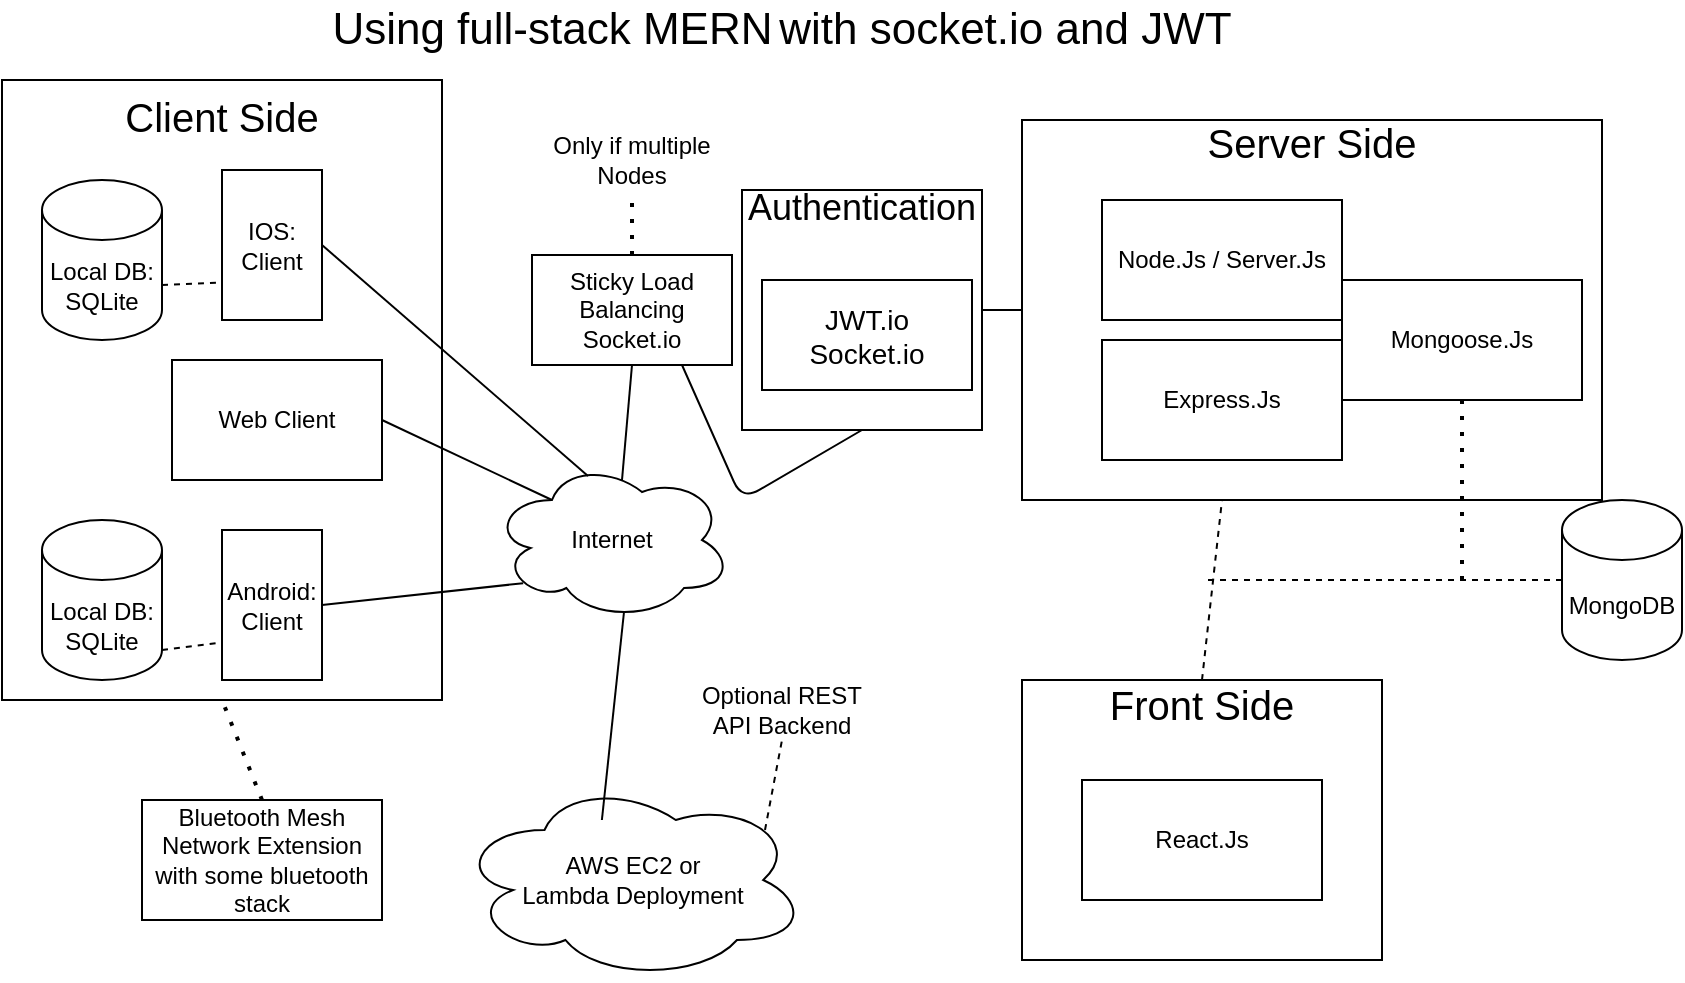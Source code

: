 <mxfile version="13.7.3" type="device"><diagram id="zc2Q0BeR0jbwIbaFBLZk" name="Page-1"><mxGraphModel dx="782" dy="404" grid="1" gridSize="10" guides="1" tooltips="1" connect="1" arrows="1" fold="1" page="1" pageScale="1" pageWidth="850" pageHeight="1100" math="0" shadow="0"><root><mxCell id="0"/><mxCell id="1" parent="0"/><mxCell id="VwwPtMCoApsPfu8QY7Ip-15" value="&lt;div&gt;&lt;font style=&quot;font-size: 20px&quot;&gt;Front Side&lt;/font&gt;&lt;/div&gt;&lt;div&gt;&lt;br&gt;&lt;/div&gt;&lt;div&gt;&lt;br&gt;&lt;/div&gt;&lt;div&gt;&lt;br&gt;&lt;/div&gt;&lt;div&gt;&lt;br&gt;&lt;/div&gt;&lt;div&gt;&lt;br&gt;&lt;/div&gt;&lt;div&gt;&lt;br&gt;&lt;/div&gt;&lt;div&gt;&lt;br&gt;&lt;/div&gt;&lt;div&gt;&lt;br&gt;&lt;/div&gt;" style="rounded=0;whiteSpace=wrap;html=1;" vertex="1" parent="1"><mxGeometry x="510" y="350" width="180" height="140" as="geometry"/></mxCell><mxCell id="VwwPtMCoApsPfu8QY7Ip-13" value="&lt;div&gt;&lt;font style=&quot;font-size: 20px&quot;&gt;Client Side&lt;/font&gt;&lt;/div&gt;&lt;div&gt;&lt;br&gt;&lt;/div&gt;&lt;div&gt;&lt;br&gt;&lt;/div&gt;&lt;div&gt;&lt;br&gt;&lt;/div&gt;&lt;div&gt;&lt;br&gt;&lt;/div&gt;&lt;div&gt;&lt;br&gt;&lt;/div&gt;&lt;div&gt;&lt;br&gt;&lt;/div&gt;&lt;div&gt;&lt;br&gt;&lt;/div&gt;&lt;div&gt;&lt;br&gt;&lt;/div&gt;&lt;div&gt;&lt;br&gt;&lt;/div&gt;&lt;div&gt;&lt;br&gt;&lt;/div&gt;&lt;div&gt;&lt;br&gt;&lt;/div&gt;&lt;div&gt;&lt;br&gt;&lt;/div&gt;&lt;div&gt;&lt;br&gt;&lt;/div&gt;&lt;div&gt;&lt;br&gt;&lt;/div&gt;&lt;div&gt;&lt;br&gt;&lt;/div&gt;&lt;div&gt;&lt;br&gt;&lt;/div&gt;&lt;div&gt;&lt;br&gt;&lt;/div&gt;&lt;div&gt;&lt;br&gt;&lt;/div&gt;&lt;div&gt;&lt;br&gt;&lt;/div&gt;" style="rounded=0;whiteSpace=wrap;html=1;" vertex="1" parent="1"><mxGeometry y="50" width="220" height="310" as="geometry"/></mxCell><mxCell id="VwwPtMCoApsPfu8QY7Ip-8" value="&lt;div style=&quot;font-size: 20px&quot;&gt;&lt;font style=&quot;font-size: 20px&quot;&gt;Server Side&lt;/font&gt;&lt;/div&gt;&lt;div style=&quot;font-size: 20px&quot;&gt;&lt;font style=&quot;font-size: 20px&quot;&gt;&lt;br&gt;&lt;/font&gt;&lt;/div&gt;&lt;div style=&quot;font-size: 20px&quot;&gt;&lt;font style=&quot;font-size: 20px&quot;&gt;&lt;br&gt;&lt;/font&gt;&lt;/div&gt;&lt;div style=&quot;font-size: 20px&quot;&gt;&lt;font style=&quot;font-size: 20px&quot;&gt;&lt;br&gt;&lt;/font&gt;&lt;/div&gt;&lt;div style=&quot;font-size: 20px&quot;&gt;&lt;font style=&quot;font-size: 20px&quot;&gt;&lt;br&gt;&lt;/font&gt;&lt;/div&gt;&lt;div style=&quot;font-size: 20px&quot;&gt;&lt;font style=&quot;font-size: 20px&quot;&gt;&lt;br&gt;&lt;/font&gt;&lt;/div&gt;&lt;div style=&quot;font-size: 20px&quot;&gt;&lt;font style=&quot;font-size: 20px&quot;&gt;&lt;br&gt;&lt;/font&gt;&lt;/div&gt;&lt;div style=&quot;font-size: 20px&quot;&gt;&lt;font style=&quot;font-size: 20px&quot;&gt;&lt;br&gt;&lt;/font&gt;&lt;/div&gt;" style="rounded=0;whiteSpace=wrap;html=1;" vertex="1" parent="1"><mxGeometry x="510" y="70" width="290" height="190" as="geometry"/></mxCell><mxCell id="VwwPtMCoApsPfu8QY7Ip-2" value="Local DB: SQLite" style="shape=cylinder3;whiteSpace=wrap;html=1;boundedLbl=1;backgroundOutline=1;size=15;" vertex="1" parent="1"><mxGeometry x="20" y="270" width="60" height="80" as="geometry"/></mxCell><mxCell id="VwwPtMCoApsPfu8QY7Ip-3" value="Local DB: SQLite" style="shape=cylinder3;whiteSpace=wrap;html=1;boundedLbl=1;backgroundOutline=1;size=15;" vertex="1" parent="1"><mxGeometry x="20" y="100" width="60" height="80" as="geometry"/></mxCell><mxCell id="VwwPtMCoApsPfu8QY7Ip-4" value="IOS: Client" style="rounded=0;whiteSpace=wrap;html=1;" vertex="1" parent="1"><mxGeometry x="110" y="95" width="50" height="75" as="geometry"/></mxCell><mxCell id="VwwPtMCoApsPfu8QY7Ip-5" value="Android: Client" style="rounded=0;whiteSpace=wrap;html=1;" vertex="1" parent="1"><mxGeometry x="110" y="275" width="50" height="75" as="geometry"/></mxCell><mxCell id="VwwPtMCoApsPfu8QY7Ip-6" value="MongoDB" style="shape=cylinder3;whiteSpace=wrap;html=1;boundedLbl=1;backgroundOutline=1;size=15;" vertex="1" parent="1"><mxGeometry x="780" y="260" width="60" height="80" as="geometry"/></mxCell><mxCell id="VwwPtMCoApsPfu8QY7Ip-7" value="&lt;div&gt;AWS EC2 or &lt;br&gt;&lt;/div&gt;&lt;div&gt;Lambda Deployment&lt;br&gt;&lt;/div&gt;" style="ellipse;shape=cloud;whiteSpace=wrap;html=1;" vertex="1" parent="1"><mxGeometry x="227.5" y="400" width="175" height="100" as="geometry"/></mxCell><mxCell id="VwwPtMCoApsPfu8QY7Ip-10" value="Node.Js / Server.Js" style="rounded=0;whiteSpace=wrap;html=1;" vertex="1" parent="1"><mxGeometry x="550" y="110" width="120" height="60" as="geometry"/></mxCell><mxCell id="VwwPtMCoApsPfu8QY7Ip-11" value="Express.Js" style="rounded=0;whiteSpace=wrap;html=1;" vertex="1" parent="1"><mxGeometry x="550" y="180" width="120" height="60" as="geometry"/></mxCell><mxCell id="VwwPtMCoApsPfu8QY7Ip-14" value="Web Client" style="rounded=0;whiteSpace=wrap;html=1;" vertex="1" parent="1"><mxGeometry x="85" y="190" width="105" height="60" as="geometry"/></mxCell><mxCell id="VwwPtMCoApsPfu8QY7Ip-16" value="React.Js" style="rounded=0;whiteSpace=wrap;html=1;" vertex="1" parent="1"><mxGeometry x="540" y="400" width="120" height="60" as="geometry"/></mxCell><mxCell id="VwwPtMCoApsPfu8QY7Ip-17" value="&lt;font style=&quot;font-size: 22px&quot;&gt;Using full-stack MERN&lt;/font&gt; &lt;font style=&quot;font-size: 22px&quot;&gt;with socket.io and JWT&lt;/font&gt;" style="text;html=1;strokeColor=none;fillColor=none;align=center;verticalAlign=middle;whiteSpace=wrap;rounded=0;" vertex="1" parent="1"><mxGeometry x="110" y="10" width="560" height="30" as="geometry"/></mxCell><mxCell id="VwwPtMCoApsPfu8QY7Ip-18" value="" style="endArrow=none;dashed=1;html=1;exitX=0.5;exitY=0;exitDx=0;exitDy=0;" edge="1" parent="1" source="VwwPtMCoApsPfu8QY7Ip-15"><mxGeometry width="50" height="50" relative="1" as="geometry"><mxPoint x="560" y="290" as="sourcePoint"/><mxPoint x="610" y="260" as="targetPoint"/></mxGeometry></mxCell><mxCell id="VwwPtMCoApsPfu8QY7Ip-19" value="" style="endArrow=none;dashed=1;html=1;exitX=0;exitY=0.5;exitDx=0;exitDy=0;exitPerimeter=0;" edge="1" parent="1" source="VwwPtMCoApsPfu8QY7Ip-6"><mxGeometry width="50" height="50" relative="1" as="geometry"><mxPoint x="560" y="290" as="sourcePoint"/><mxPoint x="600" y="300" as="targetPoint"/></mxGeometry></mxCell><mxCell id="VwwPtMCoApsPfu8QY7Ip-21" value="Mongoose.Js" style="rounded=0;whiteSpace=wrap;html=1;" vertex="1" parent="1"><mxGeometry x="670" y="150" width="120" height="60" as="geometry"/></mxCell><mxCell id="VwwPtMCoApsPfu8QY7Ip-22" value="" style="endArrow=none;dashed=1;html=1;dashPattern=1 3;strokeWidth=2;entryX=0.5;entryY=1;entryDx=0;entryDy=0;" edge="1" parent="1" target="VwwPtMCoApsPfu8QY7Ip-21"><mxGeometry width="50" height="50" relative="1" as="geometry"><mxPoint x="730" y="300" as="sourcePoint"/><mxPoint x="610" y="240" as="targetPoint"/></mxGeometry></mxCell><mxCell id="VwwPtMCoApsPfu8QY7Ip-23" value="&lt;div&gt;&lt;font style=&quot;font-size: 18px&quot;&gt;Authentication&lt;br&gt;&lt;/font&gt;&lt;/div&gt;&lt;div&gt;&lt;br&gt;&lt;/div&gt;&lt;div&gt;&lt;br&gt;&lt;/div&gt;&lt;div&gt;&lt;br&gt;&lt;/div&gt;&lt;div&gt;&lt;br&gt;&lt;/div&gt;&lt;div&gt;&lt;br&gt;&lt;/div&gt;&lt;div&gt;&lt;br&gt;&lt;/div&gt;&lt;div&gt;&lt;br&gt;&lt;font style=&quot;font-size: 18px&quot;&gt;&lt;/font&gt;&lt;/div&gt;" style="rounded=0;whiteSpace=wrap;html=1;" vertex="1" parent="1"><mxGeometry x="370" y="105" width="120" height="120" as="geometry"/></mxCell><mxCell id="VwwPtMCoApsPfu8QY7Ip-24" value="&lt;div style=&quot;font-size: 14px&quot;&gt;&lt;font style=&quot;font-size: 14px&quot;&gt;JWT.io&lt;/font&gt;&lt;/div&gt;&lt;div style=&quot;font-size: 14px&quot;&gt;&lt;font style=&quot;font-size: 14px&quot;&gt;Socket.io&lt;br&gt;&lt;/font&gt;&lt;/div&gt;" style="rounded=0;whiteSpace=wrap;html=1;" vertex="1" parent="1"><mxGeometry x="380" y="150" width="105" height="55" as="geometry"/></mxCell><mxCell id="VwwPtMCoApsPfu8QY7Ip-25" value="Internet" style="ellipse;shape=cloud;whiteSpace=wrap;html=1;" vertex="1" parent="1"><mxGeometry x="245" y="240" width="120" height="80" as="geometry"/></mxCell><mxCell id="VwwPtMCoApsPfu8QY7Ip-26" value="" style="endArrow=none;html=1;exitX=1;exitY=0.5;exitDx=0;exitDy=0;entryX=0.4;entryY=0.1;entryDx=0;entryDy=0;entryPerimeter=0;" edge="1" parent="1" source="VwwPtMCoApsPfu8QY7Ip-4" target="VwwPtMCoApsPfu8QY7Ip-25"><mxGeometry width="50" height="50" relative="1" as="geometry"><mxPoint x="270" y="220" as="sourcePoint"/><mxPoint x="270" y="138" as="targetPoint"/></mxGeometry></mxCell><mxCell id="VwwPtMCoApsPfu8QY7Ip-28" value="" style="endArrow=none;html=1;exitX=1;exitY=0.5;exitDx=0;exitDy=0;entryX=0;entryY=0.5;entryDx=0;entryDy=0;" edge="1" parent="1" source="VwwPtMCoApsPfu8QY7Ip-23" target="VwwPtMCoApsPfu8QY7Ip-8"><mxGeometry width="50" height="50" relative="1" as="geometry"><mxPoint x="490" y="210" as="sourcePoint"/><mxPoint x="540" y="160" as="targetPoint"/></mxGeometry></mxCell><mxCell id="VwwPtMCoApsPfu8QY7Ip-29" value="&lt;div&gt;Sticky Load Balancing&lt;/div&gt;&lt;div&gt;Socket.io&lt;br&gt;&lt;/div&gt;" style="rounded=0;whiteSpace=wrap;html=1;" vertex="1" parent="1"><mxGeometry x="265" y="137.5" width="100" height="55" as="geometry"/></mxCell><mxCell id="VwwPtMCoApsPfu8QY7Ip-30" value="Only if multiple Nodes" style="text;html=1;strokeColor=none;fillColor=none;align=center;verticalAlign=middle;whiteSpace=wrap;rounded=0;" vertex="1" parent="1"><mxGeometry x="270" y="70" width="90" height="40" as="geometry"/></mxCell><mxCell id="VwwPtMCoApsPfu8QY7Ip-31" value="" style="endArrow=none;dashed=1;html=1;dashPattern=1 3;strokeWidth=2;entryX=0.5;entryY=1;entryDx=0;entryDy=0;exitX=0.5;exitY=0;exitDx=0;exitDy=0;" edge="1" parent="1" source="VwwPtMCoApsPfu8QY7Ip-29" target="VwwPtMCoApsPfu8QY7Ip-30"><mxGeometry width="50" height="50" relative="1" as="geometry"><mxPoint x="310" y="150" as="sourcePoint"/><mxPoint x="360" y="100" as="targetPoint"/></mxGeometry></mxCell><mxCell id="VwwPtMCoApsPfu8QY7Ip-34" value="" style="endArrow=none;html=1;exitX=1;exitY=0.5;exitDx=0;exitDy=0;entryX=0.25;entryY=0.25;entryDx=0;entryDy=0;entryPerimeter=0;" edge="1" parent="1" source="VwwPtMCoApsPfu8QY7Ip-14" target="VwwPtMCoApsPfu8QY7Ip-25"><mxGeometry width="50" height="50" relative="1" as="geometry"><mxPoint x="190" y="270" as="sourcePoint"/><mxPoint x="240" y="220" as="targetPoint"/></mxGeometry></mxCell><mxCell id="VwwPtMCoApsPfu8QY7Ip-35" value="" style="endArrow=none;html=1;exitX=1;exitY=0.5;exitDx=0;exitDy=0;entryX=0.13;entryY=0.77;entryDx=0;entryDy=0;entryPerimeter=0;" edge="1" parent="1" source="VwwPtMCoApsPfu8QY7Ip-5" target="VwwPtMCoApsPfu8QY7Ip-25"><mxGeometry width="50" height="50" relative="1" as="geometry"><mxPoint x="240" y="340" as="sourcePoint"/><mxPoint x="290" y="290" as="targetPoint"/></mxGeometry></mxCell><mxCell id="VwwPtMCoApsPfu8QY7Ip-36" value="" style="endArrow=none;html=1;entryX=0.5;entryY=1;entryDx=0;entryDy=0;" edge="1" parent="1" target="VwwPtMCoApsPfu8QY7Ip-29"><mxGeometry width="50" height="50" relative="1" as="geometry"><mxPoint x="310" y="250" as="sourcePoint"/><mxPoint x="360" y="200" as="targetPoint"/></mxGeometry></mxCell><mxCell id="VwwPtMCoApsPfu8QY7Ip-37" value="" style="endArrow=none;html=1;entryX=0.5;entryY=1;entryDx=0;entryDy=0;exitX=0.75;exitY=1;exitDx=0;exitDy=0;" edge="1" parent="1" source="VwwPtMCoApsPfu8QY7Ip-29" target="VwwPtMCoApsPfu8QY7Ip-23"><mxGeometry width="50" height="50" relative="1" as="geometry"><mxPoint x="420" y="270" as="sourcePoint"/><mxPoint x="470" y="220" as="targetPoint"/><Array as="points"><mxPoint x="370" y="260"/></Array></mxGeometry></mxCell><mxCell id="VwwPtMCoApsPfu8QY7Ip-38" value="" style="endArrow=none;html=1;entryX=0.55;entryY=0.95;entryDx=0;entryDy=0;entryPerimeter=0;exitX=0.414;exitY=0.2;exitDx=0;exitDy=0;exitPerimeter=0;" edge="1" parent="1" source="VwwPtMCoApsPfu8QY7Ip-7" target="VwwPtMCoApsPfu8QY7Ip-25"><mxGeometry width="50" height="50" relative="1" as="geometry"><mxPoint x="310" y="370" as="sourcePoint"/><mxPoint x="360" y="320" as="targetPoint"/></mxGeometry></mxCell><mxCell id="VwwPtMCoApsPfu8QY7Ip-39" value="Optional REST API Backend" style="text;html=1;strokeColor=none;fillColor=none;align=center;verticalAlign=middle;whiteSpace=wrap;rounded=0;" vertex="1" parent="1"><mxGeometry x="345" y="350" width="90" height="30" as="geometry"/></mxCell><mxCell id="VwwPtMCoApsPfu8QY7Ip-40" value="" style="endArrow=none;dashed=1;html=1;entryX=0.5;entryY=1;entryDx=0;entryDy=0;exitX=0.88;exitY=0.25;exitDx=0;exitDy=0;exitPerimeter=0;" edge="1" parent="1" source="VwwPtMCoApsPfu8QY7Ip-7" target="VwwPtMCoApsPfu8QY7Ip-39"><mxGeometry width="50" height="50" relative="1" as="geometry"><mxPoint x="500" y="350" as="sourcePoint"/><mxPoint x="550" y="300" as="targetPoint"/></mxGeometry></mxCell><mxCell id="VwwPtMCoApsPfu8QY7Ip-41" value="" style="endArrow=none;dashed=1;html=1;entryX=0;entryY=0.75;entryDx=0;entryDy=0;exitX=1;exitY=0;exitDx=0;exitDy=52.5;exitPerimeter=0;" edge="1" parent="1" source="VwwPtMCoApsPfu8QY7Ip-3" target="VwwPtMCoApsPfu8QY7Ip-4"><mxGeometry width="50" height="50" relative="1" as="geometry"><mxPoint x="80" y="190" as="sourcePoint"/><mxPoint x="130" y="140" as="targetPoint"/></mxGeometry></mxCell><mxCell id="VwwPtMCoApsPfu8QY7Ip-42" value="" style="endArrow=none;dashed=1;html=1;entryX=0;entryY=0.75;entryDx=0;entryDy=0;exitX=1;exitY=1;exitDx=0;exitDy=-15;exitPerimeter=0;" edge="1" parent="1" source="VwwPtMCoApsPfu8QY7Ip-2" target="VwwPtMCoApsPfu8QY7Ip-5"><mxGeometry width="50" height="50" relative="1" as="geometry"><mxPoint x="80" y="370" as="sourcePoint"/><mxPoint x="130" y="320" as="targetPoint"/></mxGeometry></mxCell><mxCell id="VwwPtMCoApsPfu8QY7Ip-43" value="&lt;div&gt;Bluetooth Mesh Network Extension with some bluetooth stack&lt;br&gt;&lt;/div&gt;" style="rounded=0;whiteSpace=wrap;html=1;" vertex="1" parent="1"><mxGeometry x="70" y="410" width="120" height="60" as="geometry"/></mxCell><mxCell id="VwwPtMCoApsPfu8QY7Ip-45" value="" style="endArrow=none;dashed=1;html=1;dashPattern=1 3;strokeWidth=2;entryX=0.5;entryY=1;entryDx=0;entryDy=0;exitX=0.5;exitY=0;exitDx=0;exitDy=0;" edge="1" parent="1" source="VwwPtMCoApsPfu8QY7Ip-43" target="VwwPtMCoApsPfu8QY7Ip-13"><mxGeometry width="50" height="50" relative="1" as="geometry"><mxPoint x="130" y="420" as="sourcePoint"/><mxPoint x="180" y="370" as="targetPoint"/></mxGeometry></mxCell></root></mxGraphModel></diagram></mxfile>